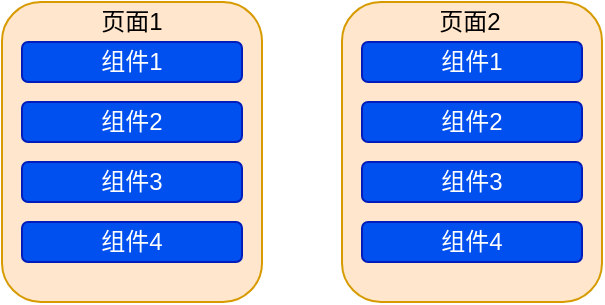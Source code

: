 <mxfile version="13.8.8" type="github">
  <diagram id="hm5f0L-VMLBTMx2l0dyk" name="Page-1">
    <mxGraphModel dx="946" dy="431" grid="1" gridSize="10" guides="1" tooltips="1" connect="1" arrows="1" fold="1" page="1" pageScale="1" pageWidth="827" pageHeight="1169" math="0" shadow="0">
      <root>
        <mxCell id="0" />
        <mxCell id="1" parent="0" />
        <mxCell id="jolhwykPRoS3p9x0sv6P-1" value="" style="rounded=1;whiteSpace=wrap;html=1;fillColor=#ffe6cc;strokeColor=#d79b00;" vertex="1" parent="1">
          <mxGeometry x="160" y="100" width="130" height="150" as="geometry" />
        </mxCell>
        <mxCell id="jolhwykPRoS3p9x0sv6P-2" value="组件1" style="rounded=1;whiteSpace=wrap;html=1;fillColor=#0050ef;strokeColor=#001DBC;fontColor=#ffffff;" vertex="1" parent="1">
          <mxGeometry x="170" y="120" width="110" height="20" as="geometry" />
        </mxCell>
        <mxCell id="jolhwykPRoS3p9x0sv6P-4" value="&lt;span&gt;组件2&lt;/span&gt;" style="rounded=1;whiteSpace=wrap;html=1;fillColor=#0050ef;strokeColor=#001DBC;fontColor=#ffffff;" vertex="1" parent="1">
          <mxGeometry x="170" y="150" width="110" height="20" as="geometry" />
        </mxCell>
        <mxCell id="jolhwykPRoS3p9x0sv6P-5" value="&lt;span&gt;组件4&lt;/span&gt;" style="rounded=1;whiteSpace=wrap;html=1;fillColor=#0050ef;strokeColor=#001DBC;fontColor=#ffffff;" vertex="1" parent="1">
          <mxGeometry x="170" y="210" width="110" height="20" as="geometry" />
        </mxCell>
        <mxCell id="jolhwykPRoS3p9x0sv6P-6" value="&lt;span&gt;组件3&lt;/span&gt;" style="rounded=1;whiteSpace=wrap;html=1;fillColor=#0050ef;strokeColor=#001DBC;fontColor=#ffffff;" vertex="1" parent="1">
          <mxGeometry x="170" y="180" width="110" height="20" as="geometry" />
        </mxCell>
        <mxCell id="jolhwykPRoS3p9x0sv6P-13" value="页面1" style="text;html=1;strokeColor=none;fillColor=none;align=center;verticalAlign=middle;whiteSpace=wrap;rounded=0;" vertex="1" parent="1">
          <mxGeometry x="205" y="100" width="40" height="20" as="geometry" />
        </mxCell>
        <mxCell id="jolhwykPRoS3p9x0sv6P-16" value="" style="rounded=1;whiteSpace=wrap;html=1;fillColor=#ffe6cc;strokeColor=#d79b00;" vertex="1" parent="1">
          <mxGeometry x="330" y="100" width="130" height="150" as="geometry" />
        </mxCell>
        <mxCell id="jolhwykPRoS3p9x0sv6P-17" value="组件1" style="rounded=1;whiteSpace=wrap;html=1;fillColor=#0050ef;strokeColor=#001DBC;fontColor=#ffffff;" vertex="1" parent="1">
          <mxGeometry x="340" y="120" width="110" height="20" as="geometry" />
        </mxCell>
        <mxCell id="jolhwykPRoS3p9x0sv6P-18" value="&lt;span&gt;组件2&lt;/span&gt;" style="rounded=1;whiteSpace=wrap;html=1;fillColor=#0050ef;strokeColor=#001DBC;fontColor=#ffffff;" vertex="1" parent="1">
          <mxGeometry x="340" y="150" width="110" height="20" as="geometry" />
        </mxCell>
        <mxCell id="jolhwykPRoS3p9x0sv6P-19" value="&lt;span&gt;组件4&lt;/span&gt;" style="rounded=1;whiteSpace=wrap;html=1;fillColor=#0050ef;strokeColor=#001DBC;fontColor=#ffffff;" vertex="1" parent="1">
          <mxGeometry x="340" y="210" width="110" height="20" as="geometry" />
        </mxCell>
        <mxCell id="jolhwykPRoS3p9x0sv6P-20" value="&lt;span&gt;组件3&lt;/span&gt;" style="rounded=1;whiteSpace=wrap;html=1;fillColor=#0050ef;strokeColor=#001DBC;fontColor=#ffffff;" vertex="1" parent="1">
          <mxGeometry x="340" y="180" width="110" height="20" as="geometry" />
        </mxCell>
        <mxCell id="jolhwykPRoS3p9x0sv6P-23" value="页面2" style="text;html=1;strokeColor=none;fillColor=none;align=center;verticalAlign=middle;whiteSpace=wrap;rounded=0;" vertex="1" parent="1">
          <mxGeometry x="374" y="100" width="40" height="20" as="geometry" />
        </mxCell>
      </root>
    </mxGraphModel>
  </diagram>
</mxfile>
